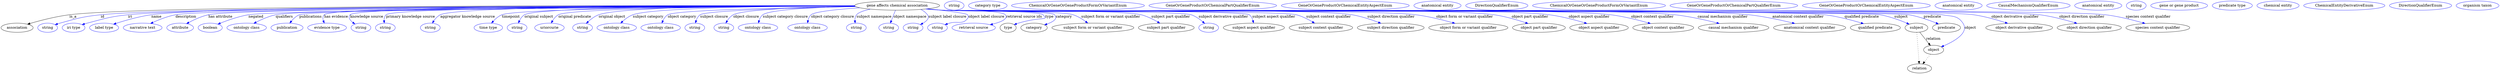 digraph {
	graph [bb="0,0,9720.6,283"];
	node [label="\N"];
	"gene affects chemical association"	[height=0.5,
		label="gene affects chemical association",
		pos="3487.4,265",
		width=4.5857];
	association	[height=0.5,
		pos="62.394,178",
		width=1.7332];
	"gene affects chemical association" -> association	[label=is_a,
		lp="280.39,221.5",
		pos="e,102.9,191.85 3322.2,264.43 2707.1,265.71 569.86,267.32 266.39,229 213.09,222.27 153.56,206.72 112.63,194.74"];
	id	[color=blue,
		height=0.5,
		label=string,
		pos="181.39,178",
		width=1.0652];
	"gene affects chemical association" -> id	[color=blue,
		label=id,
		lp="395.39,221.5",
		pos="e,210.38,189.98 3322.3,264 2722.8,263.76 679.97,260.6 388.39,229 316.64,221.22 298.9,215.43 229.39,196 226.29,195.13 223.09,194.17 \
219.89,193.15",
		style=solid];
	iri	[color=blue,
		height=0.5,
		label="iri type",
		pos="282.39,178",
		width=1.2277];
	"gene affects chemical association" -> iri	[color=blue,
		label=iri,
		lp="501.39,221.5",
		pos="e,315.32,190.15 3322.4,263.94 2736.3,263.49 774.18,259.67 493.39,229 422.08,221.21 404.75,214.31 335.39,196 332.02,195.11 328.55,\
194.13 325.07,193.11",
		style=solid];
	name	[color=blue,
		height=0.5,
		label="label type",
		pos="401.39,178",
		width=1.5707];
	"gene affects chemical association" -> name	[color=blue,
		label=name,
		lp="604.39,221.5",
		pos="e,437.62,191.85 3322.2,264.46 2747.3,265.73 854.79,266.93 584.39,229 536.84,222.33 484.1,207.04 447.5,195.11",
		style=solid];
	description	[color=blue,
		height=0.5,
		label="narrative text",
		pos="551.39,178",
		width=2.0943];
	"gene affects chemical association" -> description	[color=blue,
		label=description,
		lp="717.89,221.5",
		pos="e,581.5,194.58 3322.7,263.6 2740.4,261.98 807.37,254.69 677.39,229 647.23,223.04 615.03,210.14 590.74,198.93",
		style=solid];
	"has attribute"	[color=blue,
		height=0.5,
		label=attribute,
		pos="696.39,178",
		width=1.4443];
	"gene affects chemical association" -> "has attribute"	[color=blue,
		label="has attribute",
		lp="852.39,221.5",
		pos="e,721.31,194.09 3322.4,263.73 2757.3,262.56 928.19,256.66 805.39,229 778.86,223.02 751.01,210.12 730.11,198.92",
		style=solid];
	negated	[color=blue,
		height=0.5,
		label=boolean,
		pos="813.39,178",
		width=1.2999];
	"gene affects chemical association" -> negated	[color=blue,
		label=negated,
		lp="990.39,221.5",
		pos="e,843.01,192.07 3323.2,263.13 2781.3,260.07 1077.6,248.93 961.39,229 923.33,222.47 881.82,207.74 852.47,195.94",
		style=solid];
	qualifiers	[color=blue,
		height=0.5,
		label="ontology class",
		pos="954.39,178",
		width=2.1304];
	"gene affects chemical association" -> qualifiers	[color=blue,
		label=qualifiers,
		lp="1100.9,221.5",
		pos="e,982.11,195.05 3322.7,263.43 2795.4,261.35 1177.2,253.04 1067.4,229 1040.7,223.17 1012.7,210.79 991.19,199.81",
		style=solid];
	publications	[color=blue,
		height=0.5,
		label=publication,
		pos="1111.4,178",
		width=1.7332];
	"gene affects chemical association" -> publications	[color=blue,
		label=publications,
		lp="1203.4,221.5",
		pos="e,1122.2,195.86 3323.1,263.22 2800.6,260.52 1208.9,250.56 1159.4,229 1147.2,223.67 1136.5,213.57 1128.4,203.84",
		style=solid];
	"has evidence"	[color=blue,
		height=0.5,
		label="evidence type",
		pos="1267.4,178",
		width=2.0943];
	"gene affects chemical association" -> "has evidence"	[color=blue,
		label="has evidence",
		lp="1302.9,221.5",
		pos="e,1256.8,195.98 3322.3,264.48 2812.1,265.58 1292.6,265.74 1256.4,229 1250.2,222.74 1250.5,213.86 1253.1,205.32",
		style=solid];
	"knowledge source"	[color=blue,
		height=0.5,
		label=string,
		pos="1399.4,178",
		width=1.0652];
	"gene affects chemical association" -> "knowledge source"	[color=blue,
		label="knowledge source",
		lp="1421.9,221.5",
		pos="e,1376.1,192.44 3322,264.35 2827.4,265.01 1391.7,263.9 1357.4,229 1348,219.48 1356.2,208.13 1367.7,198.66",
		style=solid];
	"primary knowledge source"	[color=blue,
		height=0.5,
		label=string,
		pos="1494.4,178",
		width=1.0652];
	"gene affects chemical association" -> "primary knowledge source"	[color=blue,
		label="primary knowledge source",
		lp="1592.4,221.5",
		pos="e,1490.1,196.26 3322.2,264.06 2850.6,263.84 1530.2,260.41 1497.4,229 1491.4,223.25 1489.5,214.81 1489.4,206.51",
		style=solid];
	"aggregator knowledge source"	[color=blue,
		height=0.5,
		label=string,
		pos="1669.4,178",
		width=1.0652];
	"gene affects chemical association" -> "aggregator knowledge source"	[color=blue,
		label="aggregator knowledge source",
		lp="1814.9,221.5",
		pos="e,1677.4,195.75 3322.4,264.58 2894.9,265.58 1779.7,264.71 1708.4,229 1697.7,223.64 1689,213.82 1682.6,204.29",
		style=solid];
	timepoint	[color=blue,
		height=0.5,
		label="time type",
		pos="1895.4,178",
		width=1.5346];
	"gene affects chemical association" -> timepoint	[color=blue,
		label=timepoint,
		lp="1983.4,221.5",
		pos="e,1907.7,195.86 3322.8,263.42 2938.7,261.65 2011,254.7 1948.4,229 1935.3,223.62 1923.5,213.37 1914.4,203.54",
		style=solid];
	"original subject"	[color=blue,
		height=0.5,
		label=string,
		pos="2007.4,178",
		width=1.0652];
	"gene affects chemical association" -> "original subject"	[color=blue,
		label="original subject",
		lp="2092.4,221.5",
		pos="e,2012.4,196.09 3322.1,264.31 2953.2,264.43 2090.8,261.24 2036.4,229 2027.4,223.69 2021,214.45 2016.4,205.35",
		style=solid];
	"original predicate"	[color=blue,
		height=0.5,
		label=uriorcurie,
		pos="2133.4,178",
		width=1.5887];
	"gene affects chemical association" -> "original predicate"	[color=blue,
		label="original predicate",
		lp="2231.9,221.5",
		pos="e,2140.4,196.17 3322.6,263.56 2980.1,262.1 2218.3,255.85 2168.4,229 2158.6,223.73 2150.9,214.37 2145.3,205.17",
		style=solid];
	"original object"	[color=blue,
		height=0.5,
		label=string,
		pos="2262.4,178",
		width=1.0652];
	"gene affects chemical association" -> "original object"	[color=blue,
		label="original object",
		lp="2376.9,221.5",
		pos="e,2276.7,194.88 3322.3,264.77 3023.7,265.32 2416.3,262.24 2325.4,229 2309.8,223.31 2295.2,212.16 2283.9,201.83",
		style=solid];
	"subject category"	[color=blue,
		height=0.5,
		label="ontology class",
		pos="2395.4,178",
		width=2.1304];
	"gene affects chemical association" -> "subject category"	[color=blue,
		label="subject category",
		lp="2517.9,221.5",
		pos="e,2410.7,195.84 3322.4,264.03 3052.1,263.25 2537,257.91 2458.4,229 2443.4,223.49 2429.3,212.94 2418.2,202.94",
		style=solid];
	"object category"	[color=blue,
		height=0.5,
		label="ontology class",
		pos="2566.4,178",
		width=2.1304];
	"gene affects chemical association" -> "object category"	[color=blue,
		label="object category",
		lp="2649.9,221.5",
		pos="e,2571.1,196.01 3325,261.72 3075.9,257.64 2624.9,247.71 2594.4,229 2585.6,223.6 2579.3,214.35 2575,205.26",
		style=solid];
	"subject closure"	[color=blue,
		height=0.5,
		label=string,
		pos="2699.4,178",
		width=1.0652];
	"gene affects chemical association" -> "subject closure"	[color=blue,
		label="subject closure",
		lp="2774.9,221.5",
		pos="e,2701.9,196.34 3326.2,261.01 3108.6,256.34 2744.8,246.04 2720.4,229 2712.7,223.6 2707.8,214.76 2704.7,206",
		style=solid];
	"object closure"	[color=blue,
		height=0.5,
		label=string,
		pos="2812.4,178",
		width=1.0652];
	"gene affects chemical association" -> "object closure"	[color=blue,
		label="object closure",
		lp="2899.4,221.5",
		pos="e,2820.1,196.08 3324.1,262.21 3148.9,259.16 2890.1,250.95 2849.4,229 2839.3,223.57 2831.2,214.05 2825.2,204.76",
		style=solid];
	"subject category closure"	[color=blue,
		height=0.5,
		label="ontology class",
		pos="2945.4,178",
		width=2.1304];
	"gene affects chemical association" -> "subject category closure"	[color=blue,
		label="subject category closure",
		lp="3051.9,221.5",
		pos="e,2947.2,196.22 3324.8,261.85 3182.1,258.55 2993,250.18 2964.4,229 2957,223.52 2952.5,214.78 2949.7,206.13",
		style=solid];
	"object category closure"	[color=blue,
		height=0.5,
		label="ontology class",
		pos="3138.4,178",
		width=2.1304];
	"gene affects chemical association" -> "object category closure"	[color=blue,
		label="object category closure",
		lp="3235.9,221.5",
		pos="e,3138.6,196.45 3342.3,256.37 3258.8,250.66 3167.4,241.66 3152.4,229 3145.7,223.38 3142.1,214.87 3140.2,206.46",
		style=solid];
	"subject namespace"	[color=blue,
		height=0.5,
		label=string,
		pos="3328.4,178",
		width=1.0652];
	"gene affects chemical association" -> "subject namespace"	[color=blue,
		label="subject namespace",
		lp="3397.4,221.5",
		pos="e,3323.8,196.11 3383.1,251.01 3358.6,245.77 3337.3,238.62 3329.4,229 3324.2,222.67 3322.7,214.23 3322.9,206.09",
		style=solid];
	"object namespace"	[color=blue,
		height=0.5,
		label=string,
		pos="3454.4,178",
		width=1.0652];
	"gene affects chemical association" -> "object namespace"	[color=blue,
		label="object namespace",
		lp="3537.4,221.5",
		pos="e,3460.9,195.89 3480.7,246.8 3476.1,234.97 3469.9,219.03 3464.7,205.58",
		style=solid];
	"subject label closure"	[color=blue,
		height=0.5,
		label=string,
		pos="3549.4,178",
		width=1.0652];
	"gene affects chemical association" -> "subject label closure"	[color=blue,
		label="subject label closure",
		lp="3683.4,221.5",
		pos="e,3577.8,190.31 3579.5,250 3589.6,244.89 3598.6,238.08 3605.4,229 3615,216.13 3602.4,204.07 3586.7,195.02",
		style=solid];
	"object label closure"	[color=blue,
		height=0.5,
		label=string,
		pos="3644.4,178",
		width=1.0652];
	"gene affects chemical association" -> "object label closure"	[color=blue,
		label="object label closure",
		lp="3834.9,221.5",
		pos="e,3673.7,189.83 3605.7,252.42 3677.3,244.82 3755.9,235.19 3761.4,229 3765.8,224 3765.5,219.28 3761.4,214 3742,188.92 3722.7,205.3 \
3692.4,196 3689.4,195.1 3686.4,194.12 3683.4,193.11",
		style=solid];
	"retrieval source ids"	[color=blue,
		height=0.5,
		label="retrieval source",
		pos="3785.4,178",
		width=2.347];
	"gene affects chemical association" -> "retrieval source ids"	[color=blue,
		label="retrieval source ids",
		lp="3981.9,221.5",
		pos="e,3849.2,189.89 3603.9,252.22 3623.1,250.39 3642.8,248.59 3661.4,247 3688.8,244.66 3889.7,249.15 3908.4,229 3912.9,224.12 3912.4,\
219.32 3908.4,214 3901.7,205.13 3881.4,197.84 3859.2,192.25",
		style=solid];
	type	[height=0.5,
		pos="3919.4,178",
		width=0.86659];
	"gene affects chemical association" -> type	[color=blue,
		label=type,
		lp="4080.4,221.5",
		pos="e,3943.4,189.91 3602,251.96 3621.8,250.12 3642.2,248.38 3661.4,247 3683.3,245.43 4040.3,244.84 4055.4,229 4079.6,203.62 4050.1,222.77 \
3960.4,196 3957.9,195.27 3955.4,194.44 3952.9,193.55",
		style=solid];
	category	[height=0.5,
		pos="4020.4,178",
		width=1.4263];
	"gene affects chemical association" -> category	[color=blue,
		label=category,
		lp="4136.9,221.5",
		pos="e,4060.9,189.12 3601.5,251.92 3621.5,250.08 3642,248.34 3661.4,247 3685.7,245.31 4083.5,246.61 4100.4,229 4115.1,213.72 4094.5,201.12 \
4070.5,192.39",
		style=solid];
	"subject form or variant qualifier"	[height=0.5,
		pos="4249.4,178",
		width=4.4232];
	"gene affects chemical association" -> "subject form or variant qualifier"	[color=blue,
		label="subject form or variant qualifier",
		lp="4318.9,221.5",
		pos="e,4229.7,196.11 3601,251.87 3621.1,250.02 3641.9,248.3 3661.4,247 3718.1,243.24 4118.2,246.09 4172.4,229 4190.1,223.4 4207.7,212.51 \
4221.6,202.31",
		style=solid];
	"subject part qualifier"	[height=0.5,
		pos="4535.4,178",
		width=3.015];
	"gene affects chemical association" -> "subject part qualifier"	[color=blue,
		label="subject part qualifier",
		lp="4552.9,221.5",
		pos="e,4510.4,195.71 3600.1,251.76 3620.5,249.9 3641.5,248.2 3661.4,247 3747.5,241.8 4353.8,250.13 4437.4,229 4459.9,223.3 4483.2,211.71 \
4501.4,201.12",
		style=solid];
	"subject derivative qualifier"	[color=blue,
		height=0.5,
		label=string,
		pos="4700.4,178",
		width=1.0652];
	"gene affects chemical association" -> "subject derivative qualifier"	[color=blue,
		label="subject derivative qualifier",
		lp="4757.9,221.5",
		pos="e,4685,194.72 3599.6,251.72 3620.1,249.85 3641.4,248.16 3661.4,247 3715.3,243.87 4581.3,246.29 4632.4,229 4649.1,223.34 4665.2,211.91 \
4677.5,201.42",
		style=solid];
	"subject aspect qualifier"	[height=0.5,
		pos="4875.4,178",
		width=3.3039];
	"gene affects chemical association" -> "subject aspect qualifier"	[color=blue,
		label="subject aspect qualifier",
		lp="4952.9,221.5",
		pos="e,4874.4,196.33 3599.1,251.71 3619.8,249.83 3641.2,248.13 3661.4,247 3694.6,245.13 4831.5,248.57 4858.4,229 4865.7,223.65 4870,214.94 \
4872.4,206.28",
		style=solid];
	"subject context qualifier"	[height=0.5,
		pos="5135.4,178",
		width=3.4303];
	"gene affects chemical association" -> "subject context qualifier"	[color=blue,
		label="subject context qualifier",
		lp="5166.4,221.5",
		pos="e,5111.3,195.79 3599.1,251.68 3619.8,249.8 3641.2,248.11 3661.4,247 3737.9,242.77 4966.1,247.86 5040.4,229 5062.4,223.41 5085,211.83 \
5102.6,201.21",
		style=solid];
	"subject direction qualifier"	[height=0.5,
		pos="5406.4,178",
		width=3.6108];
	"gene affects chemical association" -> "subject direction qualifier"	[color=blue,
		label="subject direction qualifier",
		lp="5408.4,221.5",
		pos="e,5368.7,195.33 3598.7,251.69 3619.5,249.8 3641.1,248.1 3661.4,247 3838.5,237.37 5082.5,258.57 5257.4,229 5292.4,223.07 5330.4,210.23 \
5359.2,199.05",
		style=solid];
	"object form or variant qualifier"	[height=0.5,
		pos="5708.4,178",
		width=4.2788];
	"gene affects chemical association" -> "object form or variant qualifier"	[color=blue,
		label="object form or variant qualifier",
		lp="5694.9,221.5",
		pos="e,5657,195.08 3598.7,251.66 3619.5,249.77 3641.1,248.09 3661.4,247 3865.9,236.03 5301.2,254.54 5504.4,229 5553.2,222.86 5607.2,209.32 \
5647.4,197.87",
		style=solid];
	"object part qualifier"	[height=0.5,
		pos="5983.4,178",
		width=2.8525];
	"gene affects chemical association" -> "object part qualifier"	[color=blue,
		label="object part qualifier",
		lp="5948.4,221.5",
		pos="e,5941.6,194.5 3598.7,251.64 3619.5,249.75 3641.1,248.07 3661.4,247 3899.7,234.38 5573.2,263.27 5809.4,229 5851.4,222.9 5897.6,209.3 \
5931.8,197.83",
		style=solid];
	"object aspect qualifier"	[height=0.5,
		pos="6217.4,178",
		width=3.1594];
	"gene affects chemical association" -> "object aspect qualifier"	[color=blue,
		label="object aspect qualifier",
		lp="6178.9,221.5",
		pos="e,6170.6,194.51 3598.7,251.63 3619.5,249.74 3641.1,248.07 3661.4,247 3923.5,233.23 5763.2,263 6023.4,229 6070.4,222.86 6122.4,209.08 \
6160.7,197.54",
		style=solid];
	"object context qualifier"	[height=0.5,
		pos="6467.4,178",
		width=3.2858];
	"gene affects chemical association" -> "object context qualifier"	[color=blue,
		label="object context qualifier",
		lp="6425.4,221.5",
		pos="e,6418.3,194.39 3598.7,251.62 3619.5,249.73 3641.1,248.06 3661.4,247 3950,231.93 5975.6,264.48 6262.4,229 6312.4,222.81 6367.9,208.82 \
6408.6,197.21",
		style=solid];
	"causal mechanism qualifier"	[height=0.5,
		pos="6740.4,178",
		width=3.8094];
	"gene affects chemical association" -> "causal mechanism qualifier"	[color=blue,
		label="causal mechanism qualifier",
		lp="6698.9,221.5",
		pos="e,6685.2,194.52 3598.2,251.65 3619.2,249.75 3640.9,248.06 3661.4,247 3977.8,230.58 6197.6,264.12 6512.4,229 6568.1,222.78 6630.2,\
208.68 6675.5,197.04",
		style=solid];
	"anatomical context qualifier"	[height=0.5,
		pos="7036.4,178",
		width=3.8997];
	"gene affects chemical association" -> "anatomical context qualifier"	[color=blue,
		label="anatomical context qualifier",
		lp="6992.4,221.5",
		pos="e,6979.2,194.52 3598.2,251.64 3619.2,249.74 3640.9,248.06 3661.4,247 4009.7,229.02 6453.6,266.34 6800.4,229 6858.1,222.78 6922.5,\
208.64 6969.5,196.97",
		style=solid];
	"qualified predicate"	[height=0.5,
		pos="7292.4,178",
		width=2.7081];
	"gene affects chemical association" -> "qualified predicate"	[color=blue,
		label="qualified predicate",
		lp="7240.4,221.5",
		pos="e,7246.7,194.05 3598.2,251.63 3619.2,249.73 3640.9,248.05 3661.4,247 3852,237.21 6907.1,253.27 7096.4,229 7144.5,222.83 7197.8,208.76 \
7236.6,197.11",
		style=solid];
	subject	[height=0.5,
		pos="7452.4,178",
		width=1.2277];
	"gene affects chemical association" -> subject	[color=blue,
		label=subject,
		lp="7393.4,221.5",
		pos="e,7424.5,192.04 3598.2,251.63 3619.2,249.72 3640.9,248.05 3661.4,247 3762.7,241.81 7211.5,246.44 7311.4,229 7347.8,222.65 7387.3,\
207.92 7415.2,196.08",
		style=solid];
	predicate	[height=0.5,
		pos="7569.4,178",
		width=1.5165];
	"gene affects chemical association" -> predicate	[color=blue,
		label=predicate,
		lp="7515.4,221.5",
		pos="e,7538.6,192.86 3598.2,251.62 3619.2,249.72 3640.9,248.05 3661.4,247 3765.8,241.66 7320.4,246.41 7423.4,229 7460.3,222.76 7500.4,\
208.44 7529.2,196.72",
		style=solid];
	object	[height=0.5,
		pos="7519.4,91",
		width=1.0832];
	"gene affects chemical association" -> object	[color=blue,
		label=object,
		lp="7662.4,178",
		pos="e,7549.3,102.89 3598.2,251.62 3619.2,249.72 3640.9,248.04 3661.4,247 3769.4,241.49 7447.4,250.26 7553.4,229 7591.1,221.44 7612,227.96 \
7633.4,196 7658.6,158.33 7600.7,125.02 7558.5,106.77",
		style=solid];
	"object derivative qualifier"	[height=0.5,
		pos="7852.4,178",
		width=3.6108];
	"gene affects chemical association" -> "object derivative qualifier"	[color=blue,
		label="object derivative qualifier",
		lp="7836.4,221.5",
		pos="e,7808.1,195.04 3598.2,251.62 3619.2,249.72 3640.9,248.04 3661.4,247 3884.1,235.65 7453.6,259.93 7674.4,229 7717,223.04 7763.7,209.63 \
7798.6,198.2",
		style=solid];
	"object direction qualifier"	[height=0.5,
		pos="8125.4,178",
		width=3.4664];
	"gene affects chemical association" -> "object direction qualifier"	[color=blue,
		label="object direction qualifier",
		lp="8096.4,221.5",
		pos="e,8078.1,194.8 3598.2,251.61 3619.2,249.71 3640.9,248.04 3661.4,247 3898.4,234.95 7697.1,259.49 7932.4,229 7978.9,222.98 8030.2,\
209.34 8068.2,197.82",
		style=solid];
	"species context qualifier"	[height=0.5,
		pos="8392.4,178",
		width=3.4483];
	"gene affects chemical association" -> "species context qualifier"	[color=blue,
		label="species context qualifier",
		lp="8354.9,221.5",
		pos="e,8343.1,194.55 3598.2,251.61 3619.2,249.71 3640.9,248.04 3661.4,247 3912.6,234.26 7938.8,259.65 8188.4,229 8238,222.9 8293.1,208.98 \
8333.4,197.37",
		style=solid];
	association_type	[color=blue,
		height=0.5,
		label=string,
		pos="3708.4,265",
		width=1.0652];
	association_category	[color=blue,
		height=0.5,
		label="category type",
		pos="3839.4,265",
		width=2.0762];
	"gene affects chemical association_subject form or variant qualifier"	[color=blue,
		height=0.5,
		label=ChemicalOrGeneOrGeneProductFormOrVariantEnum,
		pos="4190.4,265",
		width=7.1855];
	"gene affects chemical association_subject part qualifier"	[color=blue,
		height=0.5,
		label=GeneOrGeneProductOrChemicalPartQualifierEnum,
		pos="4715.4,265",
		width=6.8966];
	"gene affects chemical association_subject aspect qualifier"	[color=blue,
		height=0.5,
		label=GeneOrGeneProductOrChemicalEntityAspectEnum,
		pos="5230.4,265",
		width=6.9147];
	"gene affects chemical association_subject context qualifier"	[color=blue,
		height=0.5,
		label="anatomical entity",
		pos="5589.4,265",
		width=2.5456];
	"gene affects chemical association_subject direction qualifier"	[color=blue,
		height=0.5,
		label=DirectionQualifierEnum,
		pos="5820.4,265",
		width=3.358];
	"gene affects chemical association_object form or variant qualifier"	[color=blue,
		height=0.5,
		label=ChemicalOrGeneOrGeneProductFormOrVariantEnum,
		pos="6218.4,265",
		width=7.1855];
	"gene affects chemical association_object part qualifier"	[color=blue,
		height=0.5,
		label=GeneOrGeneProductOrChemicalPartQualifierEnum,
		pos="6743.4,265",
		width=6.8966];
	"gene affects chemical association_object aspect qualifier"	[color=blue,
		height=0.5,
		label=GeneOrGeneProductOrChemicalEntityAspectEnum,
		pos="7258.4,265",
		width=6.9147];
	"gene affects chemical association_object context qualifier"	[color=blue,
		height=0.5,
		label="anatomical entity",
		pos="7617.4,265",
		width=2.5456];
	"gene affects chemical association_causal mechanism qualifier"	[color=blue,
		height=0.5,
		label=CausalMechanismQualifierEnum,
		pos="7889.4,265",
		width=4.5135];
	"gene affects chemical association_anatomical context qualifier"	[color=blue,
		height=0.5,
		label="anatomical entity",
		pos="8161.4,265",
		width=2.5456];
	"gene affects chemical association_qualified predicate"	[color=blue,
		height=0.5,
		label=string,
		pos="8309.4,265",
		width=1.0652];
	subject -> object	[label=relation,
		lp="7518.4,134.5",
		pos="e,7506.7,108.05 7465.3,160.61 7475.3,147.95 7489.3,130.24 7500.5,115.98"];
	relation	[height=0.5,
		pos="7464.4,18",
		width=1.2999];
	subject -> relation	[pos="e,7463.1,36.188 7453.7,159.79 7455.8,132.48 7459.8,78.994 7462.3,46.38",
		style=dotted];
	"gene affects chemical association_subject"	[color=blue,
		height=0.5,
		label="gene or gene product",
		pos="8476.4,265",
		width=3.0692];
	"gene affects chemical association_predicate"	[color=blue,
		height=0.5,
		label="predicate type",
		pos="8682.4,265",
		width=2.1665];
	object -> relation	[pos="e,7477.2,35.54 7506.9,73.889 7500,64.939 7491.2,53.617 7483.4,43.584",
		style=dotted];
	"gene affects chemical association_object"	[color=blue,
		height=0.5,
		label="chemical entity",
		pos="8860.4,265",
		width=2.2748];
	"gene affects chemical association_object derivative qualifier"	[color=blue,
		height=0.5,
		label=ChemicalEntityDerivativeEnum,
		pos="9118.4,265",
		width=4.3871];
	"gene affects chemical association_object direction qualifier"	[color=blue,
		height=0.5,
		label=DirectionQualifierEnum,
		pos="9415.4,265",
		width=3.358];
	"gene affects chemical association_species context qualifier"	[color=blue,
		height=0.5,
		label="organism taxon",
		pos="9637.4,265",
		width=2.3109];
}
